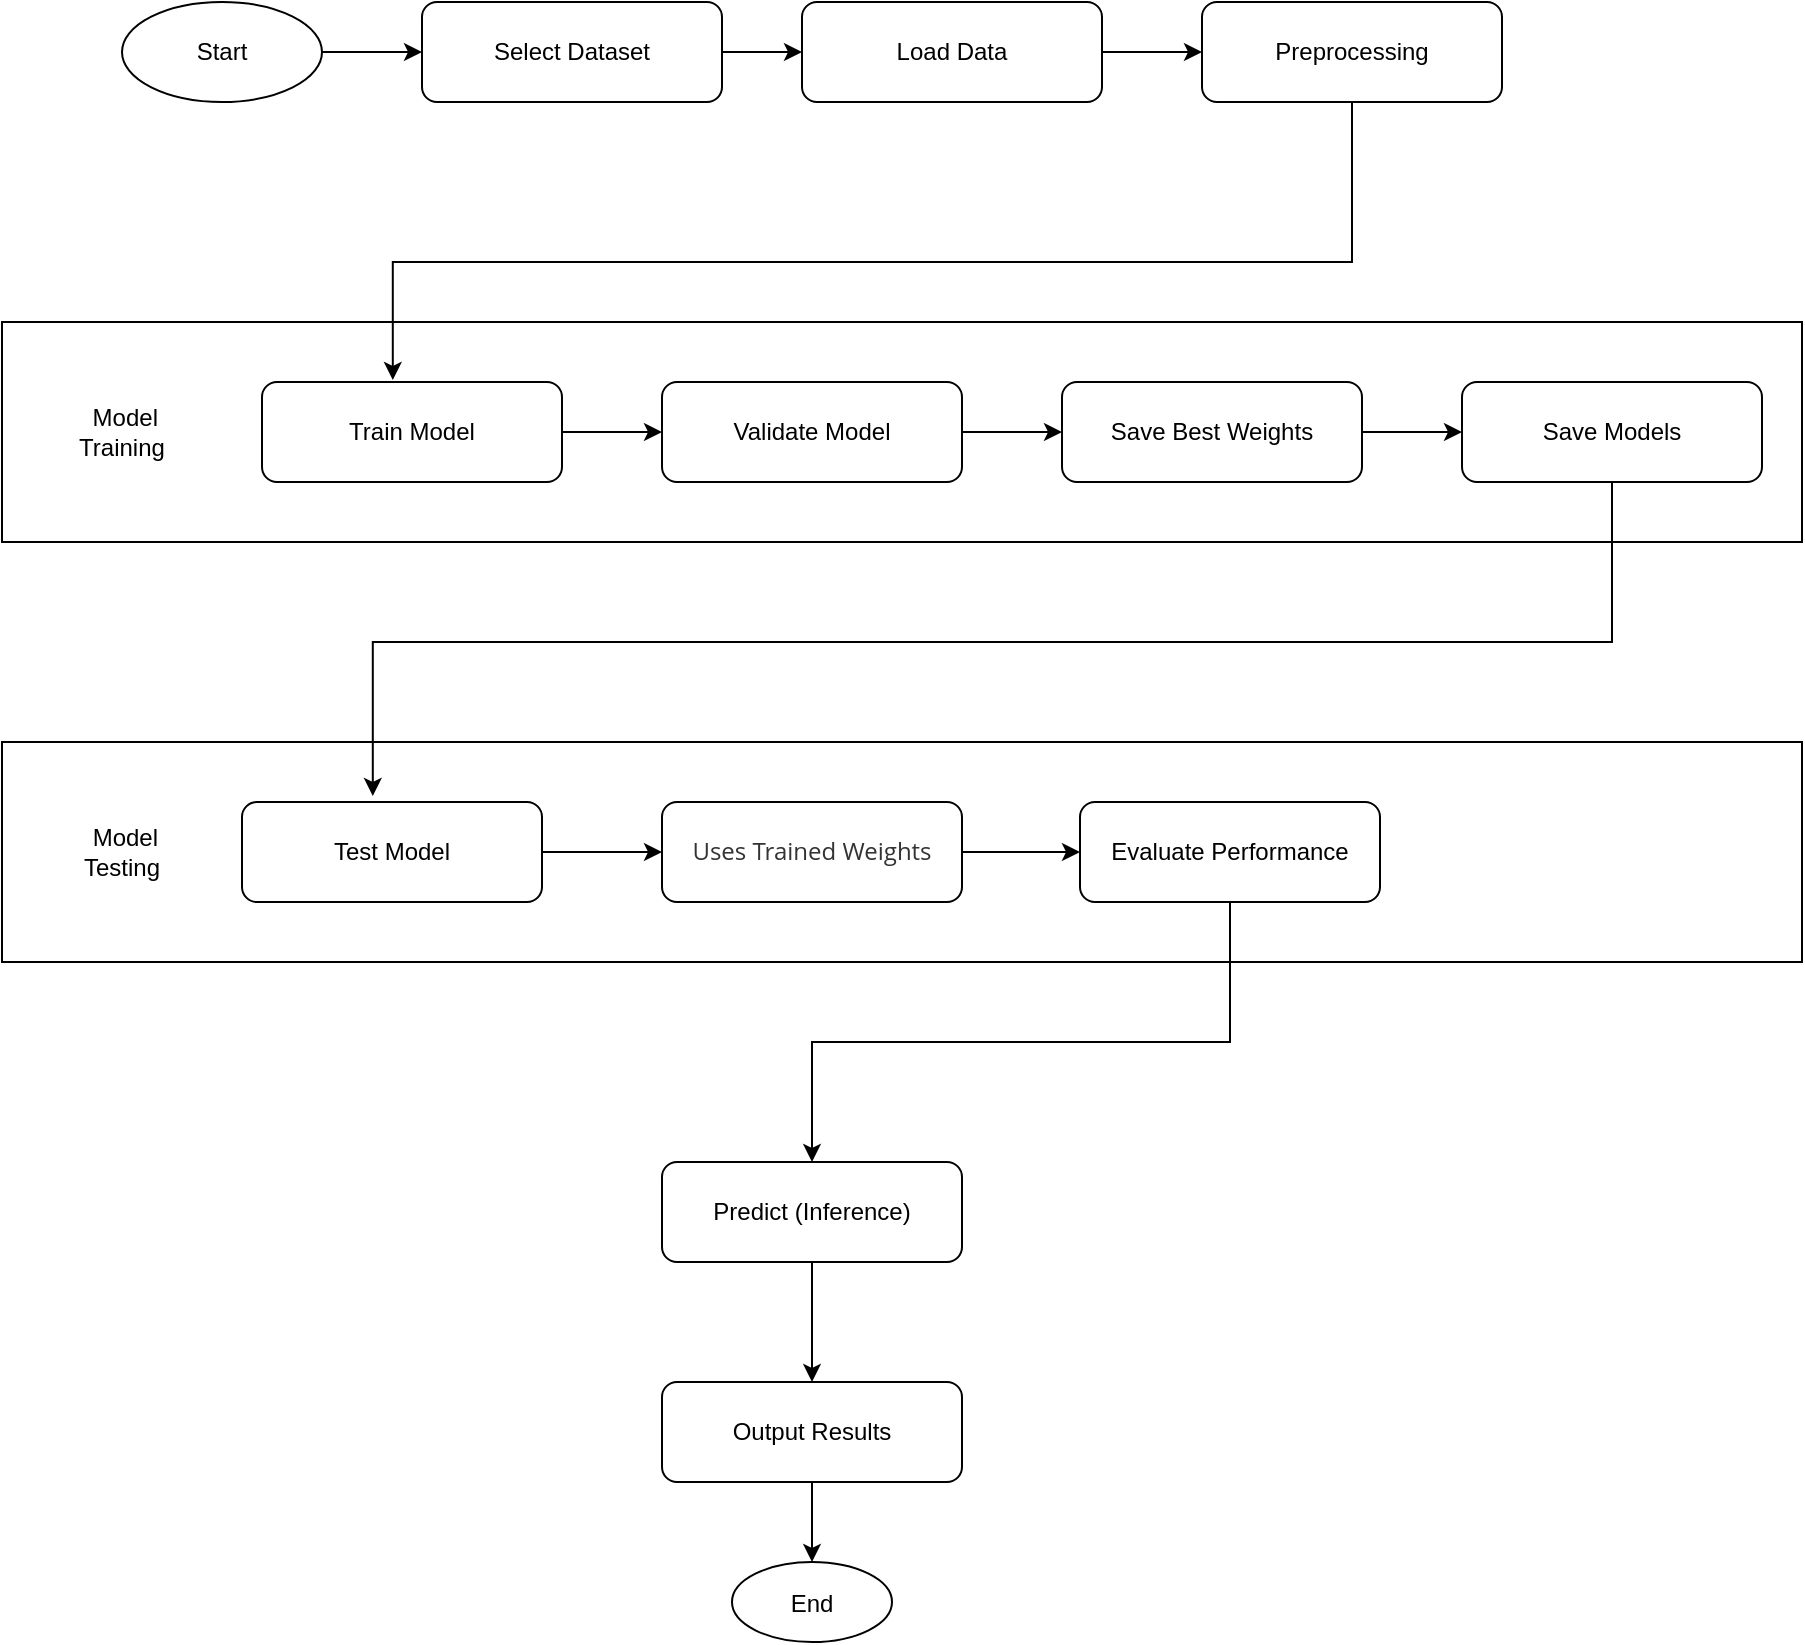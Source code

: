 <mxfile version="26.0.2">
  <diagram name="Flow Diagram" id="duLjFpFga0UEpb78MR-w">
    <mxGraphModel dx="2048" dy="725" grid="1" gridSize="10" guides="1" tooltips="1" connect="1" arrows="1" fold="1" page="1" pageScale="1" pageWidth="827" pageHeight="1169" math="0" shadow="0">
      <root>
        <mxCell id="0" />
        <mxCell id="1" parent="0" />
        <mxCell id="KwWV02WLEs6ErKX12bRp-33" value="" style="rounded=0;whiteSpace=wrap;html=1;" parent="1" vertex="1">
          <mxGeometry x="-200" y="420" width="900" height="110" as="geometry" />
        </mxCell>
        <mxCell id="KwWV02WLEs6ErKX12bRp-24" value="" style="rounded=0;whiteSpace=wrap;html=1;" parent="1" vertex="1">
          <mxGeometry x="-200" y="210" width="900" height="110" as="geometry" />
        </mxCell>
        <mxCell id="KwWV02WLEs6ErKX12bRp-20" value="" style="edgeStyle=orthogonalEdgeStyle;rounded=0;orthogonalLoop=1;jettySize=auto;html=1;" parent="1" source="KwWV02WLEs6ErKX12bRp-1" target="KwWV02WLEs6ErKX12bRp-19" edge="1">
          <mxGeometry relative="1" as="geometry" />
        </mxCell>
        <mxCell id="KwWV02WLEs6ErKX12bRp-1" value="Start" style="ellipse;whiteSpace=wrap;html=1;" parent="1" vertex="1">
          <mxGeometry x="-140" y="50" width="100" height="50" as="geometry" />
        </mxCell>
        <mxCell id="KwWV02WLEs6ErKX12bRp-2" value="Load Data" style="rounded=1;whiteSpace=wrap;html=1;" parent="1" vertex="1">
          <mxGeometry x="200" y="50" width="150" height="50" as="geometry" />
        </mxCell>
        <mxCell id="KwWV02WLEs6ErKX12bRp-23" style="edgeStyle=orthogonalEdgeStyle;rounded=0;orthogonalLoop=1;jettySize=auto;html=1;entryX=0.436;entryY=-0.02;entryDx=0;entryDy=0;entryPerimeter=0;" parent="1" source="KwWV02WLEs6ErKX12bRp-3" target="KwWV02WLEs6ErKX12bRp-4" edge="1">
          <mxGeometry relative="1" as="geometry">
            <mxPoint x="475" y="170" as="targetPoint" />
            <Array as="points">
              <mxPoint x="475" y="180" />
              <mxPoint x="-5" y="180" />
            </Array>
          </mxGeometry>
        </mxCell>
        <mxCell id="KwWV02WLEs6ErKX12bRp-3" value="Preprocessing" style="rounded=1;whiteSpace=wrap;html=1;" parent="1" vertex="1">
          <mxGeometry x="400" y="50" width="150" height="50" as="geometry" />
        </mxCell>
        <mxCell id="KwWV02WLEs6ErKX12bRp-4" value="Train Model" style="rounded=1;whiteSpace=wrap;html=1;" parent="1" vertex="1">
          <mxGeometry x="-70" y="240" width="150" height="50" as="geometry" />
        </mxCell>
        <mxCell id="KwWV02WLEs6ErKX12bRp-5" value="Validate Model" style="rounded=1;whiteSpace=wrap;html=1;" parent="1" vertex="1">
          <mxGeometry x="130" y="240" width="150" height="50" as="geometry" />
        </mxCell>
        <mxCell id="KwWV02WLEs6ErKX12bRp-32" value="" style="edgeStyle=orthogonalEdgeStyle;rounded=0;orthogonalLoop=1;jettySize=auto;html=1;" parent="1" source="KwWV02WLEs6ErKX12bRp-6" target="KwWV02WLEs6ErKX12bRp-31" edge="1">
          <mxGeometry relative="1" as="geometry" />
        </mxCell>
        <mxCell id="KwWV02WLEs6ErKX12bRp-6" value="Save Best Weights" style="rounded=1;whiteSpace=wrap;html=1;" parent="1" vertex="1">
          <mxGeometry x="330" y="240" width="150" height="50" as="geometry" />
        </mxCell>
        <mxCell id="KwWV02WLEs6ErKX12bRp-42" value="" style="edgeStyle=orthogonalEdgeStyle;rounded=0;orthogonalLoop=1;jettySize=auto;html=1;" parent="1" source="KwWV02WLEs6ErKX12bRp-7" target="KwWV02WLEs6ErKX12bRp-41" edge="1">
          <mxGeometry relative="1" as="geometry" />
        </mxCell>
        <mxCell id="KwWV02WLEs6ErKX12bRp-7" value="Test Model" style="rounded=1;whiteSpace=wrap;html=1;" parent="1" vertex="1">
          <mxGeometry x="-80" y="450" width="150" height="50" as="geometry" />
        </mxCell>
        <mxCell id="KwWV02WLEs6ErKX12bRp-8" value="Predict (Inference)" style="rounded=1;whiteSpace=wrap;html=1;" parent="1" vertex="1">
          <mxGeometry x="130" y="630" width="150" height="50" as="geometry" />
        </mxCell>
        <mxCell id="XQLYDzHu1TmmSAWwVL9i-2" value="" style="edgeStyle=orthogonalEdgeStyle;rounded=0;orthogonalLoop=1;jettySize=auto;html=1;" edge="1" parent="1" source="KwWV02WLEs6ErKX12bRp-9" target="XQLYDzHu1TmmSAWwVL9i-1">
          <mxGeometry relative="1" as="geometry" />
        </mxCell>
        <mxCell id="KwWV02WLEs6ErKX12bRp-9" value="Output Results" style="rounded=1;whiteSpace=wrap;html=1;" parent="1" vertex="1">
          <mxGeometry x="130" y="740" width="150" height="50" as="geometry" />
        </mxCell>
        <mxCell id="KwWV02WLEs6ErKX12bRp-11" parent="1" source="KwWV02WLEs6ErKX12bRp-2" target="KwWV02WLEs6ErKX12bRp-3" edge="1">
          <mxGeometry relative="1" as="geometry" />
        </mxCell>
        <mxCell id="KwWV02WLEs6ErKX12bRp-13" parent="1" source="KwWV02WLEs6ErKX12bRp-4" target="KwWV02WLEs6ErKX12bRp-5" edge="1">
          <mxGeometry relative="1" as="geometry" />
        </mxCell>
        <mxCell id="KwWV02WLEs6ErKX12bRp-14" parent="1" source="KwWV02WLEs6ErKX12bRp-5" target="KwWV02WLEs6ErKX12bRp-6" edge="1">
          <mxGeometry relative="1" as="geometry" />
        </mxCell>
        <mxCell id="KwWV02WLEs6ErKX12bRp-17" parent="1" source="KwWV02WLEs6ErKX12bRp-8" target="KwWV02WLEs6ErKX12bRp-9" edge="1">
          <mxGeometry relative="1" as="geometry" />
        </mxCell>
        <mxCell id="KwWV02WLEs6ErKX12bRp-21" value="" style="edgeStyle=orthogonalEdgeStyle;rounded=0;orthogonalLoop=1;jettySize=auto;html=1;" parent="1" source="KwWV02WLEs6ErKX12bRp-19" target="KwWV02WLEs6ErKX12bRp-2" edge="1">
          <mxGeometry relative="1" as="geometry" />
        </mxCell>
        <mxCell id="KwWV02WLEs6ErKX12bRp-19" value="Select Dataset" style="rounded=1;whiteSpace=wrap;html=1;" parent="1" vertex="1">
          <mxGeometry x="10" y="50" width="150" height="50" as="geometry" />
        </mxCell>
        <mxCell id="KwWV02WLEs6ErKX12bRp-25" value="&amp;nbsp;Model&lt;div&gt;Training&lt;/div&gt;" style="text;html=1;align=center;verticalAlign=middle;whiteSpace=wrap;rounded=0;" parent="1" vertex="1">
          <mxGeometry x="-170" y="250" width="60" height="30" as="geometry" />
        </mxCell>
        <mxCell id="KwWV02WLEs6ErKX12bRp-31" value="Save Models" style="rounded=1;whiteSpace=wrap;html=1;" parent="1" vertex="1">
          <mxGeometry x="530" y="240" width="150" height="50" as="geometry" />
        </mxCell>
        <mxCell id="KwWV02WLEs6ErKX12bRp-34" value="&amp;nbsp;Model&lt;div&gt;Testing&lt;/div&gt;" style="text;html=1;align=center;verticalAlign=middle;whiteSpace=wrap;rounded=0;" parent="1" vertex="1">
          <mxGeometry x="-170" y="460" width="60" height="30" as="geometry" />
        </mxCell>
        <mxCell id="KwWV02WLEs6ErKX12bRp-39" style="edgeStyle=orthogonalEdgeStyle;rounded=0;orthogonalLoop=1;jettySize=auto;html=1;entryX=0.436;entryY=-0.06;entryDx=0;entryDy=0;entryPerimeter=0;" parent="1" source="KwWV02WLEs6ErKX12bRp-31" target="KwWV02WLEs6ErKX12bRp-7" edge="1">
          <mxGeometry relative="1" as="geometry">
            <Array as="points">
              <mxPoint x="605" y="370" />
              <mxPoint x="-15" y="370" />
            </Array>
          </mxGeometry>
        </mxCell>
        <mxCell id="KwWV02WLEs6ErKX12bRp-44" value="" style="edgeStyle=orthogonalEdgeStyle;rounded=0;orthogonalLoop=1;jettySize=auto;html=1;" parent="1" source="KwWV02WLEs6ErKX12bRp-41" target="KwWV02WLEs6ErKX12bRp-43" edge="1">
          <mxGeometry relative="1" as="geometry" />
        </mxCell>
        <mxCell id="KwWV02WLEs6ErKX12bRp-41" value="&lt;span style=&quot;color: rgb(51, 51, 51); font-family: &amp;quot;Open Sans&amp;quot;, &amp;quot;Clear Sans&amp;quot;, &amp;quot;Helvetica Neue&amp;quot;, Helvetica, Arial, &amp;quot;Segoe UI Emoji&amp;quot;, sans-serif; orphans: 4; text-align: left; white-space-collapse: preserve; background-color: rgb(255, 255, 255);&quot;&gt;&lt;font&gt;Uses Trained Weights&lt;/font&gt;&lt;/span&gt;" style="rounded=1;whiteSpace=wrap;html=1;" parent="1" vertex="1">
          <mxGeometry x="130" y="450" width="150" height="50" as="geometry" />
        </mxCell>
        <mxCell id="KwWV02WLEs6ErKX12bRp-45" style="edgeStyle=orthogonalEdgeStyle;rounded=0;orthogonalLoop=1;jettySize=auto;html=1;entryX=0.5;entryY=0;entryDx=0;entryDy=0;" parent="1" source="KwWV02WLEs6ErKX12bRp-43" target="KwWV02WLEs6ErKX12bRp-8" edge="1">
          <mxGeometry relative="1" as="geometry">
            <Array as="points">
              <mxPoint x="414" y="570" />
              <mxPoint x="205" y="570" />
            </Array>
          </mxGeometry>
        </mxCell>
        <mxCell id="KwWV02WLEs6ErKX12bRp-43" value="Evaluate Performance" style="rounded=1;whiteSpace=wrap;html=1;" parent="1" vertex="1">
          <mxGeometry x="339" y="450" width="150" height="50" as="geometry" />
        </mxCell>
        <mxCell id="XQLYDzHu1TmmSAWwVL9i-1" value="End" style="shape=ellipse;" vertex="1" parent="1">
          <mxGeometry x="165" y="830" width="80" height="40" as="geometry" />
        </mxCell>
      </root>
    </mxGraphModel>
  </diagram>
</mxfile>
